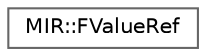 digraph "Graphical Class Hierarchy"
{
 // INTERACTIVE_SVG=YES
 // LATEX_PDF_SIZE
  bgcolor="transparent";
  edge [fontname=Helvetica,fontsize=10,labelfontname=Helvetica,labelfontsize=10];
  node [fontname=Helvetica,fontsize=10,shape=box,height=0.2,width=0.4];
  rankdir="LR";
  Node0 [id="Node000000",label="MIR::FValueRef",height=0.2,width=0.4,color="grey40", fillcolor="white", style="filled",URL="$d7/dbf/structMIR_1_1FValueRef.html",tooltip=" "];
}
